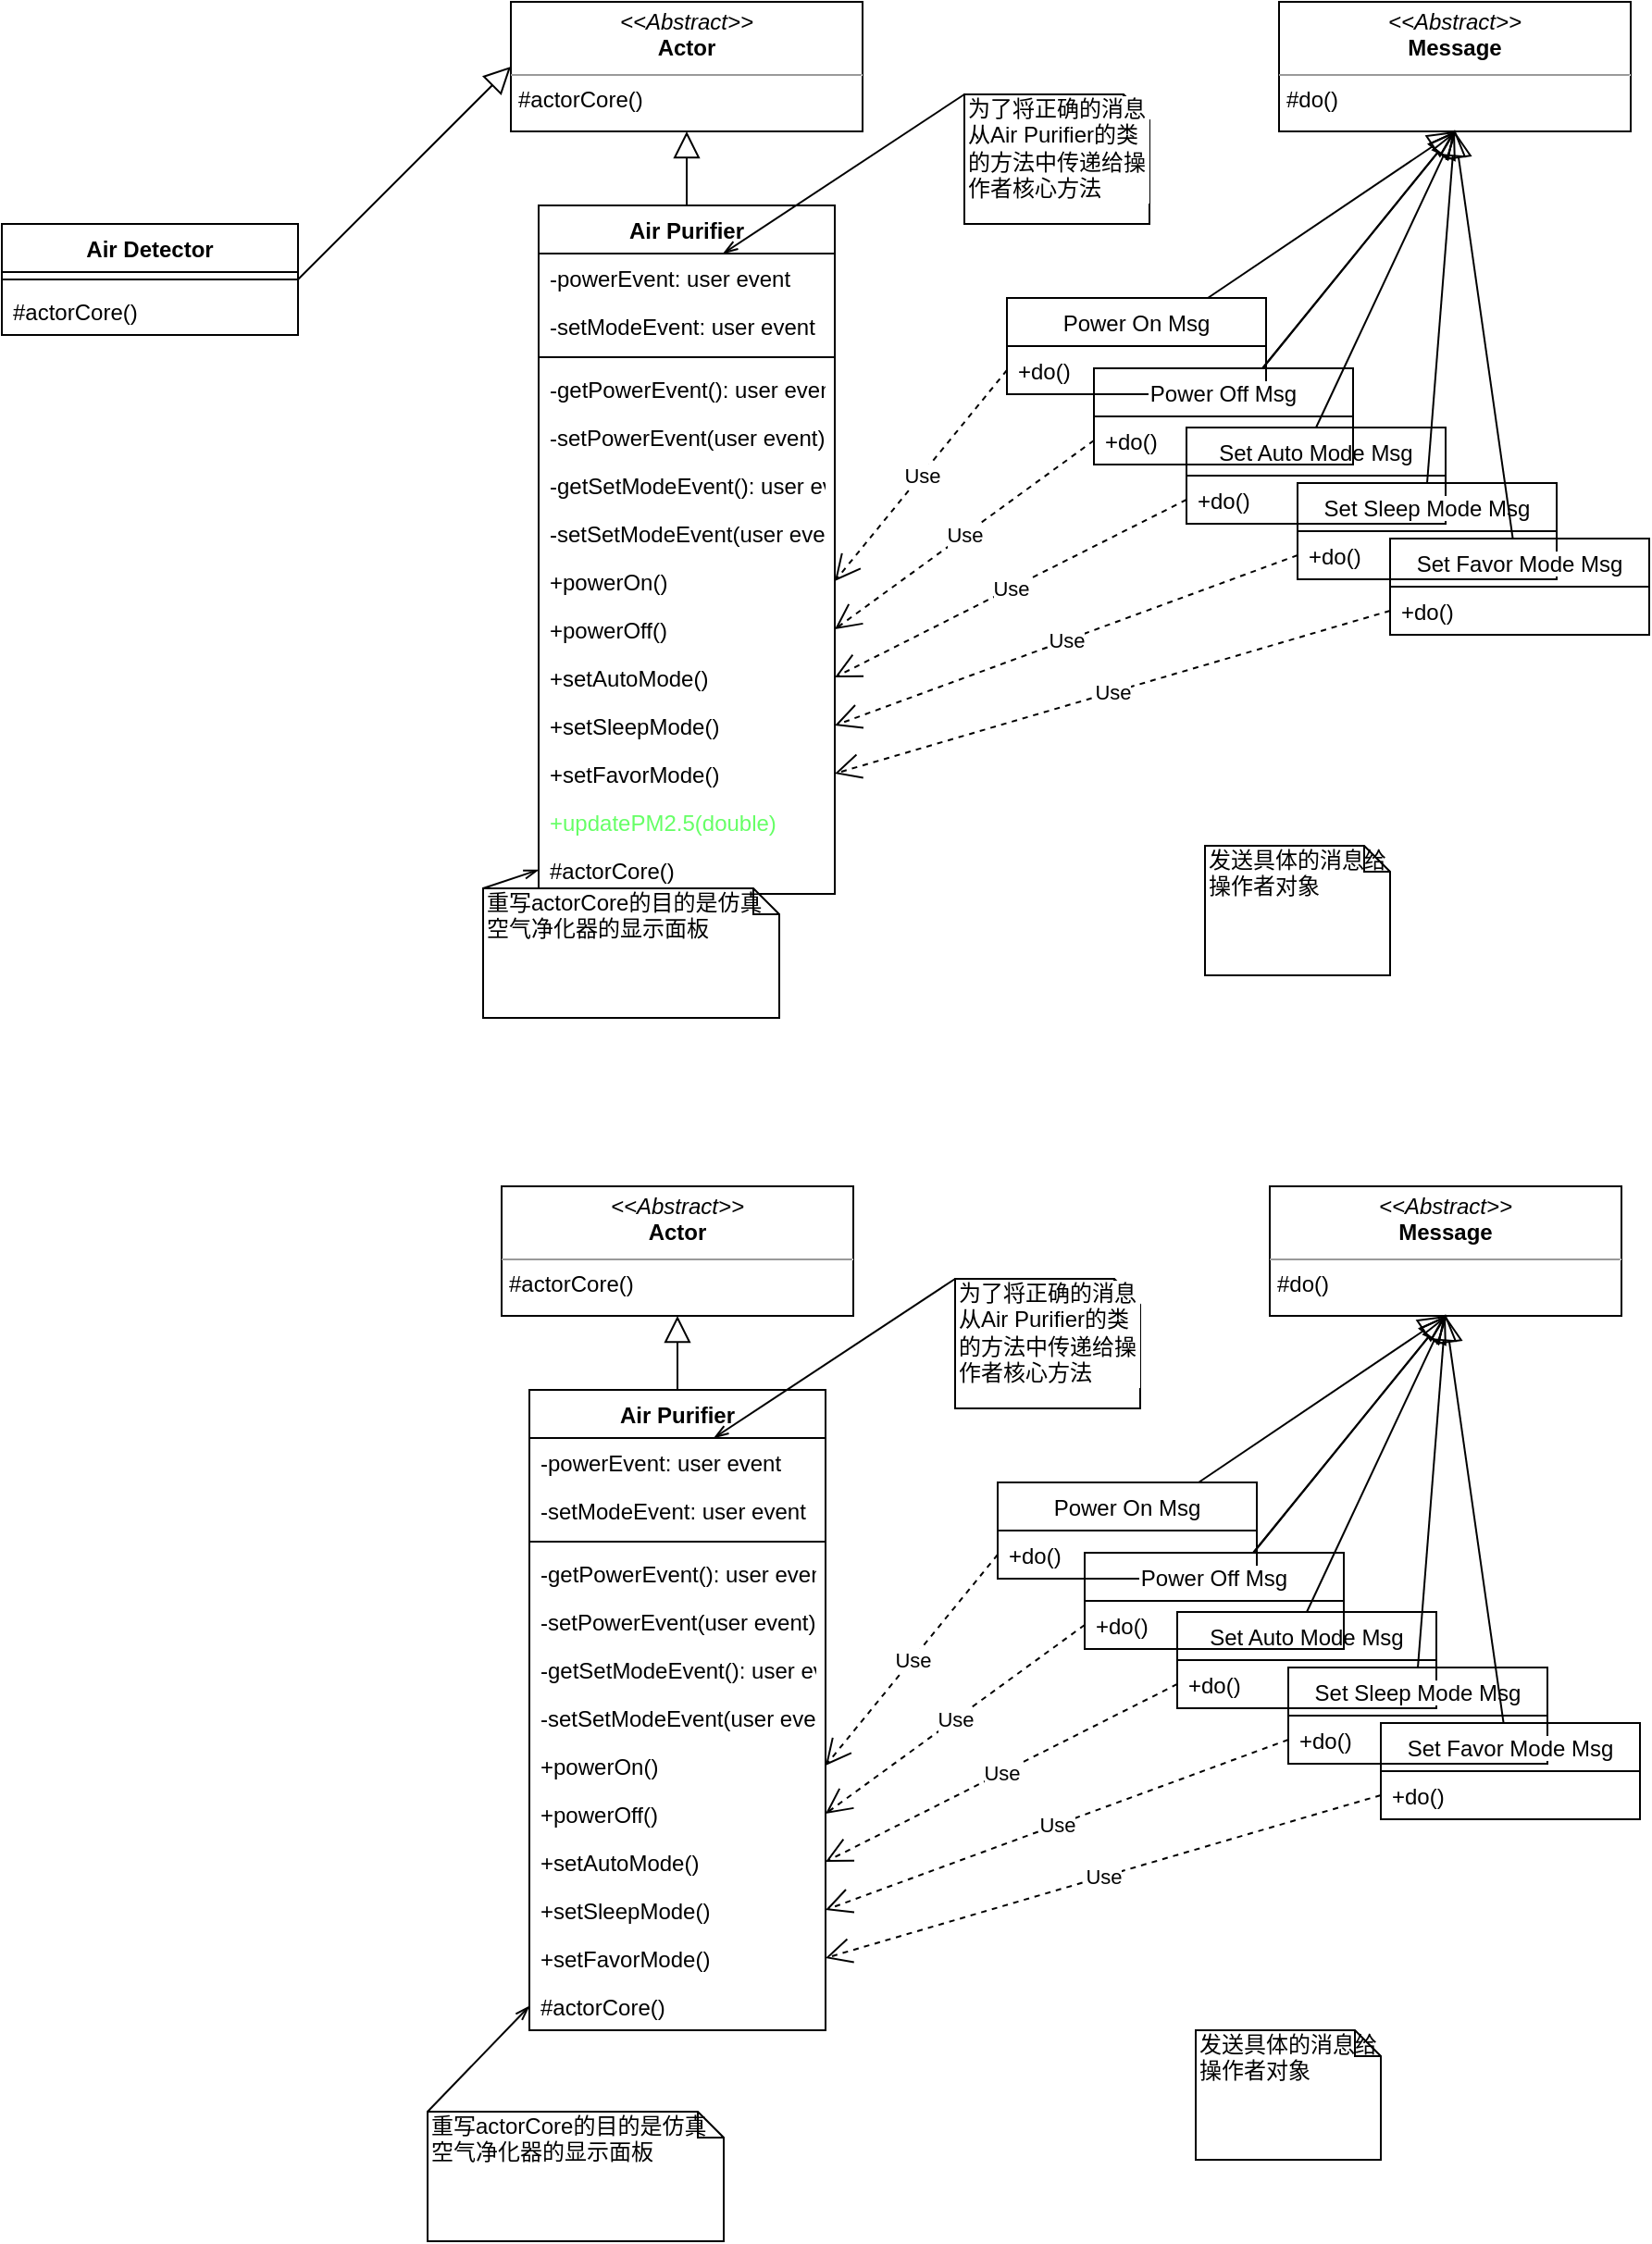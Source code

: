 <mxfile version="12.5.1" type="github">
  <diagram id="C5RBs43oDa-KdzZeNtuy" name="Page-1">
    <mxGraphModel dx="1745" dy="523" grid="1" gridSize="10" guides="1" tooltips="1" connect="1" arrows="1" fold="1" page="1" pageScale="1" pageWidth="827" pageHeight="1169" math="0" shadow="0">
      <root>
        <mxCell id="WIyWlLk6GJQsqaUBKTNV-0"/>
        <mxCell id="WIyWlLk6GJQsqaUBKTNV-1" parent="WIyWlLk6GJQsqaUBKTNV-0"/>
        <mxCell id="om_yYVR5NfVvwRHEm9NU-16" value="Air Purifier" style="swimlane;fontStyle=1;align=center;verticalAlign=top;childLayout=stackLayout;horizontal=1;startSize=26;horizontalStack=0;resizeParent=1;resizeParentMax=0;resizeLast=0;collapsible=1;marginBottom=0;" parent="WIyWlLk6GJQsqaUBKTNV-1" vertex="1">
          <mxGeometry x="90" y="180" width="160" height="372" as="geometry"/>
        </mxCell>
        <mxCell id="om_yYVR5NfVvwRHEm9NU-43" value="-powerEvent: user event" style="text;strokeColor=none;fillColor=none;align=left;verticalAlign=top;spacingLeft=4;spacingRight=4;overflow=hidden;rotatable=0;points=[[0,0.5],[1,0.5]];portConstraint=eastwest;" parent="om_yYVR5NfVvwRHEm9NU-16" vertex="1">
          <mxGeometry y="26" width="160" height="26" as="geometry"/>
        </mxCell>
        <mxCell id="om_yYVR5NfVvwRHEm9NU-44" value="-setModeEvent: user event" style="text;strokeColor=none;fillColor=none;align=left;verticalAlign=top;spacingLeft=4;spacingRight=4;overflow=hidden;rotatable=0;points=[[0,0.5],[1,0.5]];portConstraint=eastwest;" parent="om_yYVR5NfVvwRHEm9NU-16" vertex="1">
          <mxGeometry y="52" width="160" height="26" as="geometry"/>
        </mxCell>
        <mxCell id="om_yYVR5NfVvwRHEm9NU-53" value="" style="line;strokeWidth=1;fillColor=none;align=left;verticalAlign=middle;spacingTop=-1;spacingLeft=3;spacingRight=3;rotatable=0;labelPosition=right;points=[];portConstraint=eastwest;labelBackgroundColor=#ffffff;" parent="om_yYVR5NfVvwRHEm9NU-16" vertex="1">
          <mxGeometry y="78" width="160" height="8" as="geometry"/>
        </mxCell>
        <mxCell id="om_yYVR5NfVvwRHEm9NU-57" value="-getPowerEvent(): user event" style="text;strokeColor=none;fillColor=none;align=left;verticalAlign=top;spacingLeft=4;spacingRight=4;overflow=hidden;rotatable=0;points=[[0,0.5],[1,0.5]];portConstraint=eastwest;labelBackgroundColor=#ffffff;" parent="om_yYVR5NfVvwRHEm9NU-16" vertex="1">
          <mxGeometry y="86" width="160" height="26" as="geometry"/>
        </mxCell>
        <mxCell id="om_yYVR5NfVvwRHEm9NU-58" value="-setPowerEvent(user event)" style="text;strokeColor=none;fillColor=none;align=left;verticalAlign=top;spacingLeft=4;spacingRight=4;overflow=hidden;rotatable=0;points=[[0,0.5],[1,0.5]];portConstraint=eastwest;labelBackgroundColor=#ffffff;" parent="om_yYVR5NfVvwRHEm9NU-16" vertex="1">
          <mxGeometry y="112" width="160" height="26" as="geometry"/>
        </mxCell>
        <mxCell id="om_yYVR5NfVvwRHEm9NU-59" value="-getSetModeEvent(): user event" style="text;strokeColor=none;fillColor=none;align=left;verticalAlign=top;spacingLeft=4;spacingRight=4;overflow=hidden;rotatable=0;points=[[0,0.5],[1,0.5]];portConstraint=eastwest;labelBackgroundColor=#ffffff;" parent="om_yYVR5NfVvwRHEm9NU-16" vertex="1">
          <mxGeometry y="138" width="160" height="26" as="geometry"/>
        </mxCell>
        <mxCell id="om_yYVR5NfVvwRHEm9NU-60" value="-setSetModeEvent(user event)" style="text;strokeColor=none;fillColor=none;align=left;verticalAlign=top;spacingLeft=4;spacingRight=4;overflow=hidden;rotatable=0;points=[[0,0.5],[1,0.5]];portConstraint=eastwest;labelBackgroundColor=#ffffff;" parent="om_yYVR5NfVvwRHEm9NU-16" vertex="1">
          <mxGeometry y="164" width="160" height="26" as="geometry"/>
        </mxCell>
        <mxCell id="om_yYVR5NfVvwRHEm9NU-19" value="+powerOn()" style="text;strokeColor=none;fillColor=none;align=left;verticalAlign=top;spacingLeft=4;spacingRight=4;overflow=hidden;rotatable=0;points=[[0,0.5],[1,0.5]];portConstraint=eastwest;" parent="om_yYVR5NfVvwRHEm9NU-16" vertex="1">
          <mxGeometry y="190" width="160" height="26" as="geometry"/>
        </mxCell>
        <mxCell id="om_yYVR5NfVvwRHEm9NU-21" value="+powerOff()" style="text;strokeColor=none;fillColor=none;align=left;verticalAlign=top;spacingLeft=4;spacingRight=4;overflow=hidden;rotatable=0;points=[[0,0.5],[1,0.5]];portConstraint=eastwest;" parent="om_yYVR5NfVvwRHEm9NU-16" vertex="1">
          <mxGeometry y="216" width="160" height="26" as="geometry"/>
        </mxCell>
        <mxCell id="om_yYVR5NfVvwRHEm9NU-22" value="+setAutoMode()" style="text;strokeColor=none;fillColor=none;align=left;verticalAlign=top;spacingLeft=4;spacingRight=4;overflow=hidden;rotatable=0;points=[[0,0.5],[1,0.5]];portConstraint=eastwest;" parent="om_yYVR5NfVvwRHEm9NU-16" vertex="1">
          <mxGeometry y="242" width="160" height="26" as="geometry"/>
        </mxCell>
        <mxCell id="om_yYVR5NfVvwRHEm9NU-23" value="+setSleepMode()" style="text;strokeColor=none;fillColor=none;align=left;verticalAlign=top;spacingLeft=4;spacingRight=4;overflow=hidden;rotatable=0;points=[[0,0.5],[1,0.5]];portConstraint=eastwest;" parent="om_yYVR5NfVvwRHEm9NU-16" vertex="1">
          <mxGeometry y="268" width="160" height="26" as="geometry"/>
        </mxCell>
        <mxCell id="om_yYVR5NfVvwRHEm9NU-24" value="+setFavorMode()" style="text;strokeColor=none;fillColor=none;align=left;verticalAlign=top;spacingLeft=4;spacingRight=4;overflow=hidden;rotatable=0;points=[[0,0.5],[1,0.5]];portConstraint=eastwest;" parent="om_yYVR5NfVvwRHEm9NU-16" vertex="1">
          <mxGeometry y="294" width="160" height="26" as="geometry"/>
        </mxCell>
        <mxCell id="eE9t7E2cvp2Emfnvf7xz-49" value="+updatePM2.5(double)" style="text;strokeColor=none;fillColor=none;align=left;verticalAlign=top;spacingLeft=4;spacingRight=4;overflow=hidden;rotatable=0;points=[[0,0.5],[1,0.5]];portConstraint=eastwest;fontColor=#66FF66;" vertex="1" parent="om_yYVR5NfVvwRHEm9NU-16">
          <mxGeometry y="320" width="160" height="26" as="geometry"/>
        </mxCell>
        <mxCell id="om_yYVR5NfVvwRHEm9NU-32" value="#actorCore()" style="text;strokeColor=none;fillColor=none;align=left;verticalAlign=top;spacingLeft=4;spacingRight=4;overflow=hidden;rotatable=0;points=[[0,0.5],[1,0.5]];portConstraint=eastwest;" parent="om_yYVR5NfVvwRHEm9NU-16" vertex="1">
          <mxGeometry y="346" width="160" height="26" as="geometry"/>
        </mxCell>
        <mxCell id="om_yYVR5NfVvwRHEm9NU-25" value="&lt;p style=&quot;margin: 0px ; margin-top: 4px ; text-align: center&quot;&gt;&lt;i&gt;&amp;lt;&amp;lt;Abstract&amp;gt;&amp;gt;&lt;/i&gt;&lt;br&gt;&lt;b&gt;Actor&lt;/b&gt;&lt;/p&gt;&lt;hr size=&quot;1&quot;&gt;&lt;p style=&quot;margin: 0px ; margin-left: 4px&quot;&gt;#actorCore()&lt;/p&gt;" style="verticalAlign=top;align=left;overflow=fill;fontSize=12;fontFamily=Helvetica;html=1;" parent="WIyWlLk6GJQsqaUBKTNV-1" vertex="1">
          <mxGeometry x="75" y="70" width="190" height="70" as="geometry"/>
        </mxCell>
        <mxCell id="om_yYVR5NfVvwRHEm9NU-35" value="" style="endArrow=block;endFill=0;endSize=12;html=1;entryX=0.5;entryY=1;entryDx=0;entryDy=0;exitX=0.5;exitY=0;exitDx=0;exitDy=0;" parent="WIyWlLk6GJQsqaUBKTNV-1" source="om_yYVR5NfVvwRHEm9NU-16" target="om_yYVR5NfVvwRHEm9NU-25" edge="1">
          <mxGeometry width="160" relative="1" as="geometry">
            <mxPoint x="80" y="460" as="sourcePoint"/>
            <mxPoint x="240" y="460" as="targetPoint"/>
          </mxGeometry>
        </mxCell>
        <mxCell id="om_yYVR5NfVvwRHEm9NU-42" style="rounded=0;orthogonalLoop=1;jettySize=auto;html=1;exitX=0;exitY=0;exitDx=0;exitDy=0;exitPerimeter=0;endArrow=openThin;endFill=0;entryX=0;entryY=0.5;entryDx=0;entryDy=0;" parent="WIyWlLk6GJQsqaUBKTNV-1" source="om_yYVR5NfVvwRHEm9NU-39" target="om_yYVR5NfVvwRHEm9NU-32" edge="1">
          <mxGeometry relative="1" as="geometry"/>
        </mxCell>
        <mxCell id="om_yYVR5NfVvwRHEm9NU-39" value="重写actorCore的目的是仿真空气净化器的显示面板" style="shape=note;whiteSpace=wrap;html=1;size=14;verticalAlign=top;align=left;spacingTop=-6;" parent="WIyWlLk6GJQsqaUBKTNV-1" vertex="1">
          <mxGeometry x="60" y="549" width="160" height="70" as="geometry"/>
        </mxCell>
        <mxCell id="om_yYVR5NfVvwRHEm9NU-55" style="edgeStyle=none;rounded=0;orthogonalLoop=1;jettySize=auto;html=1;exitX=0;exitY=0;exitDx=0;exitDy=0;exitPerimeter=0;endArrow=openThin;endFill=0;" parent="WIyWlLk6GJQsqaUBKTNV-1" source="om_yYVR5NfVvwRHEm9NU-54" target="om_yYVR5NfVvwRHEm9NU-43" edge="1">
          <mxGeometry relative="1" as="geometry"/>
        </mxCell>
        <mxCell id="om_yYVR5NfVvwRHEm9NU-54" value="为了将正确的消息从Air Purifier的类的方法中传递给操作者核心方法" style="shape=note;whiteSpace=wrap;html=1;size=14;verticalAlign=top;align=left;spacingTop=-6;labelBackgroundColor=#ffffff;strokeWidth=1;fillColor=none;" parent="WIyWlLk6GJQsqaUBKTNV-1" vertex="1">
          <mxGeometry x="320" y="120" width="100" height="70" as="geometry"/>
        </mxCell>
        <mxCell id="om_yYVR5NfVvwRHEm9NU-56" value="&lt;p style=&quot;margin: 0px ; margin-top: 4px ; text-align: center&quot;&gt;&lt;i&gt;&amp;lt;&amp;lt;Abstract&amp;gt;&amp;gt;&lt;/i&gt;&lt;br&gt;&lt;b&gt;Message&lt;/b&gt;&lt;/p&gt;&lt;hr size=&quot;1&quot;&gt;&lt;p style=&quot;margin: 0px ; margin-left: 4px&quot;&gt;#do()&lt;/p&gt;" style="verticalAlign=top;align=left;overflow=fill;fontSize=12;fontFamily=Helvetica;html=1;" parent="WIyWlLk6GJQsqaUBKTNV-1" vertex="1">
          <mxGeometry x="490" y="70" width="190" height="70" as="geometry"/>
        </mxCell>
        <mxCell id="om_yYVR5NfVvwRHEm9NU-61" value="Power On Msg" style="swimlane;fontStyle=0;childLayout=stackLayout;horizontal=1;startSize=26;fillColor=none;horizontalStack=0;resizeParent=1;resizeParentMax=0;resizeLast=0;collapsible=1;marginBottom=0;labelBackgroundColor=#ffffff;strokeWidth=1;align=center;" parent="WIyWlLk6GJQsqaUBKTNV-1" vertex="1">
          <mxGeometry x="343" y="230" width="140" height="52" as="geometry"/>
        </mxCell>
        <mxCell id="om_yYVR5NfVvwRHEm9NU-63" value="+do()" style="text;strokeColor=none;fillColor=none;align=left;verticalAlign=top;spacingLeft=4;spacingRight=4;overflow=hidden;rotatable=0;points=[[0,0.5],[1,0.5]];portConstraint=eastwest;" parent="om_yYVR5NfVvwRHEm9NU-61" vertex="1">
          <mxGeometry y="26" width="140" height="26" as="geometry"/>
        </mxCell>
        <mxCell id="om_yYVR5NfVvwRHEm9NU-67" value="Set Auto Mode Msg" style="swimlane;fontStyle=0;childLayout=stackLayout;horizontal=1;startSize=26;fillColor=none;horizontalStack=0;resizeParent=1;resizeParentMax=0;resizeLast=0;collapsible=1;marginBottom=0;labelBackgroundColor=#ffffff;strokeWidth=1;align=center;" parent="WIyWlLk6GJQsqaUBKTNV-1" vertex="1">
          <mxGeometry x="440" y="300" width="140" height="52" as="geometry"/>
        </mxCell>
        <mxCell id="om_yYVR5NfVvwRHEm9NU-68" value="+do()" style="text;strokeColor=none;fillColor=none;align=left;verticalAlign=top;spacingLeft=4;spacingRight=4;overflow=hidden;rotatable=0;points=[[0,0.5],[1,0.5]];portConstraint=eastwest;" parent="om_yYVR5NfVvwRHEm9NU-67" vertex="1">
          <mxGeometry y="26" width="140" height="26" as="geometry"/>
        </mxCell>
        <mxCell id="om_yYVR5NfVvwRHEm9NU-69" value="Set Sleep Mode Msg" style="swimlane;fontStyle=0;childLayout=stackLayout;horizontal=1;startSize=26;fillColor=none;horizontalStack=0;resizeParent=1;resizeParentMax=0;resizeLast=0;collapsible=1;marginBottom=0;labelBackgroundColor=#ffffff;strokeWidth=1;align=center;" parent="WIyWlLk6GJQsqaUBKTNV-1" vertex="1">
          <mxGeometry x="500" y="330" width="140" height="52" as="geometry"/>
        </mxCell>
        <mxCell id="om_yYVR5NfVvwRHEm9NU-70" value="+do()" style="text;strokeColor=none;fillColor=none;align=left;verticalAlign=top;spacingLeft=4;spacingRight=4;overflow=hidden;rotatable=0;points=[[0,0.5],[1,0.5]];portConstraint=eastwest;" parent="om_yYVR5NfVvwRHEm9NU-69" vertex="1">
          <mxGeometry y="26" width="140" height="26" as="geometry"/>
        </mxCell>
        <mxCell id="om_yYVR5NfVvwRHEm9NU-71" value="Set Favor Mode Msg" style="swimlane;fontStyle=0;childLayout=stackLayout;horizontal=1;startSize=26;fillColor=none;horizontalStack=0;resizeParent=1;resizeParentMax=0;resizeLast=0;collapsible=1;marginBottom=0;labelBackgroundColor=#ffffff;strokeWidth=1;align=center;" parent="WIyWlLk6GJQsqaUBKTNV-1" vertex="1">
          <mxGeometry x="550" y="360" width="140" height="52" as="geometry"/>
        </mxCell>
        <mxCell id="om_yYVR5NfVvwRHEm9NU-72" value="+do()" style="text;strokeColor=none;fillColor=none;align=left;verticalAlign=top;spacingLeft=4;spacingRight=4;overflow=hidden;rotatable=0;points=[[0,0.5],[1,0.5]];portConstraint=eastwest;" parent="om_yYVR5NfVvwRHEm9NU-71" vertex="1">
          <mxGeometry y="26" width="140" height="26" as="geometry"/>
        </mxCell>
        <mxCell id="om_yYVR5NfVvwRHEm9NU-74" value="" style="endArrow=block;endFill=0;endSize=12;html=1;entryX=0.5;entryY=1;entryDx=0;entryDy=0;" parent="WIyWlLk6GJQsqaUBKTNV-1" source="om_yYVR5NfVvwRHEm9NU-61" target="om_yYVR5NfVvwRHEm9NU-56" edge="1">
          <mxGeometry width="160" relative="1" as="geometry">
            <mxPoint x="330" y="460" as="sourcePoint"/>
            <mxPoint x="490" y="460" as="targetPoint"/>
          </mxGeometry>
        </mxCell>
        <mxCell id="om_yYVR5NfVvwRHEm9NU-76" value="" style="endArrow=block;endFill=0;endSize=12;html=1;entryX=0.5;entryY=1;entryDx=0;entryDy=0;" parent="WIyWlLk6GJQsqaUBKTNV-1" source="om_yYVR5NfVvwRHEm9NU-65" target="om_yYVR5NfVvwRHEm9NU-56" edge="1">
          <mxGeometry width="160" relative="1" as="geometry">
            <mxPoint x="630.002" y="230" as="sourcePoint"/>
            <mxPoint x="648.87" y="150" as="targetPoint"/>
          </mxGeometry>
        </mxCell>
        <mxCell id="om_yYVR5NfVvwRHEm9NU-77" value="" style="endArrow=block;endFill=0;endSize=12;html=1;entryX=0.5;entryY=1;entryDx=0;entryDy=0;exitX=0.5;exitY=0;exitDx=0;exitDy=0;" parent="WIyWlLk6GJQsqaUBKTNV-1" source="om_yYVR5NfVvwRHEm9NU-67" target="om_yYVR5NfVvwRHEm9NU-56" edge="1">
          <mxGeometry width="160" relative="1" as="geometry">
            <mxPoint x="680.002" y="260" as="sourcePoint"/>
            <mxPoint x="698.87" y="180" as="targetPoint"/>
          </mxGeometry>
        </mxCell>
        <mxCell id="om_yYVR5NfVvwRHEm9NU-78" value="" style="endArrow=block;endFill=0;endSize=12;html=1;exitX=0.5;exitY=0;exitDx=0;exitDy=0;" parent="WIyWlLk6GJQsqaUBKTNV-1" source="om_yYVR5NfVvwRHEm9NU-69" edge="1">
          <mxGeometry width="160" relative="1" as="geometry">
            <mxPoint x="710.002" y="286" as="sourcePoint"/>
            <mxPoint x="585" y="139" as="targetPoint"/>
          </mxGeometry>
        </mxCell>
        <mxCell id="om_yYVR5NfVvwRHEm9NU-79" value="" style="endArrow=block;endFill=0;endSize=12;html=1;entryX=0.5;entryY=1;entryDx=0;entryDy=0;" parent="WIyWlLk6GJQsqaUBKTNV-1" source="om_yYVR5NfVvwRHEm9NU-65" target="om_yYVR5NfVvwRHEm9NU-56" edge="1">
          <mxGeometry width="160" relative="1" as="geometry">
            <mxPoint x="730.002" y="320" as="sourcePoint"/>
            <mxPoint x="748.87" y="240" as="targetPoint"/>
          </mxGeometry>
        </mxCell>
        <mxCell id="om_yYVR5NfVvwRHEm9NU-80" value="Use" style="endArrow=open;endSize=12;dashed=1;html=1;exitX=0;exitY=0.5;exitDx=0;exitDy=0;entryX=1;entryY=0.5;entryDx=0;entryDy=0;" parent="WIyWlLk6GJQsqaUBKTNV-1" source="om_yYVR5NfVvwRHEm9NU-63" target="om_yYVR5NfVvwRHEm9NU-19" edge="1">
          <mxGeometry width="160" relative="1" as="geometry">
            <mxPoint x="265" y="640" as="sourcePoint"/>
            <mxPoint x="425" y="640" as="targetPoint"/>
          </mxGeometry>
        </mxCell>
        <mxCell id="om_yYVR5NfVvwRHEm9NU-81" value="Use" style="endArrow=open;endSize=12;dashed=1;html=1;exitX=0;exitY=0.5;exitDx=0;exitDy=0;entryX=1;entryY=0.5;entryDx=0;entryDy=0;" parent="WIyWlLk6GJQsqaUBKTNV-1" source="om_yYVR5NfVvwRHEm9NU-70" target="om_yYVR5NfVvwRHEm9NU-23" edge="1">
          <mxGeometry width="160" relative="1" as="geometry">
            <mxPoint x="20" y="660" as="sourcePoint"/>
            <mxPoint x="180" y="660" as="targetPoint"/>
          </mxGeometry>
        </mxCell>
        <mxCell id="om_yYVR5NfVvwRHEm9NU-82" value="Use" style="endArrow=open;endSize=12;dashed=1;html=1;entryX=1;entryY=0.5;entryDx=0;entryDy=0;exitX=0;exitY=0.5;exitDx=0;exitDy=0;" parent="WIyWlLk6GJQsqaUBKTNV-1" source="om_yYVR5NfVvwRHEm9NU-68" target="om_yYVR5NfVvwRHEm9NU-22" edge="1">
          <mxGeometry width="160" relative="1" as="geometry">
            <mxPoint x="265" y="470" as="sourcePoint"/>
            <mxPoint x="425" y="470" as="targetPoint"/>
          </mxGeometry>
        </mxCell>
        <mxCell id="om_yYVR5NfVvwRHEm9NU-83" value="Use" style="endArrow=open;endSize=12;dashed=1;html=1;entryX=1;entryY=0.5;entryDx=0;entryDy=0;exitX=0;exitY=0.5;exitDx=0;exitDy=0;" parent="WIyWlLk6GJQsqaUBKTNV-1" source="om_yYVR5NfVvwRHEm9NU-66" target="om_yYVR5NfVvwRHEm9NU-21" edge="1">
          <mxGeometry width="160" relative="1" as="geometry">
            <mxPoint y="740" as="sourcePoint"/>
            <mxPoint x="160" y="740" as="targetPoint"/>
          </mxGeometry>
        </mxCell>
        <mxCell id="om_yYVR5NfVvwRHEm9NU-84" value="Use" style="endArrow=open;endSize=12;dashed=1;html=1;entryX=1;entryY=0.5;entryDx=0;entryDy=0;exitX=0;exitY=0.5;exitDx=0;exitDy=0;" parent="WIyWlLk6GJQsqaUBKTNV-1" source="om_yYVR5NfVvwRHEm9NU-72" target="om_yYVR5NfVvwRHEm9NU-24" edge="1">
          <mxGeometry width="160" relative="1" as="geometry">
            <mxPoint x="20" y="660" as="sourcePoint"/>
            <mxPoint x="180" y="660" as="targetPoint"/>
          </mxGeometry>
        </mxCell>
        <mxCell id="om_yYVR5NfVvwRHEm9NU-65" value="Power Off Msg" style="swimlane;fontStyle=0;childLayout=stackLayout;horizontal=1;startSize=26;fillColor=none;horizontalStack=0;resizeParent=1;resizeParentMax=0;resizeLast=0;collapsible=1;marginBottom=0;labelBackgroundColor=#ffffff;strokeWidth=1;align=center;" parent="WIyWlLk6GJQsqaUBKTNV-1" vertex="1">
          <mxGeometry x="390" y="268" width="140" height="52" as="geometry"/>
        </mxCell>
        <mxCell id="om_yYVR5NfVvwRHEm9NU-66" value="+do()" style="text;strokeColor=none;fillColor=none;align=left;verticalAlign=top;spacingLeft=4;spacingRight=4;overflow=hidden;rotatable=0;points=[[0,0.5],[1,0.5]];portConstraint=eastwest;" parent="om_yYVR5NfVvwRHEm9NU-65" vertex="1">
          <mxGeometry y="26" width="140" height="26" as="geometry"/>
        </mxCell>
        <mxCell id="om_yYVR5NfVvwRHEm9NU-85" value="" style="endArrow=block;endFill=0;endSize=12;html=1;entryX=0.5;entryY=1;entryDx=0;entryDy=0;" parent="WIyWlLk6GJQsqaUBKTNV-1" source="om_yYVR5NfVvwRHEm9NU-71" target="om_yYVR5NfVvwRHEm9NU-56" edge="1">
          <mxGeometry width="160" relative="1" as="geometry">
            <mxPoint x="664.275" y="500" as="sourcePoint"/>
            <mxPoint x="585" y="140" as="targetPoint"/>
          </mxGeometry>
        </mxCell>
        <mxCell id="eE9t7E2cvp2Emfnvf7xz-0" value="发送具体的消息给操作者对象" style="shape=note;whiteSpace=wrap;html=1;size=14;verticalAlign=top;align=left;spacingTop=-6;" vertex="1" parent="WIyWlLk6GJQsqaUBKTNV-1">
          <mxGeometry x="450" y="526" width="100" height="70" as="geometry"/>
        </mxCell>
        <mxCell id="eE9t7E2cvp2Emfnvf7xz-1" value="Air Detector" style="swimlane;fontStyle=1;align=center;verticalAlign=top;childLayout=stackLayout;horizontal=1;startSize=26;horizontalStack=0;resizeParent=1;resizeParentMax=0;resizeLast=0;collapsible=1;marginBottom=0;" vertex="1" parent="WIyWlLk6GJQsqaUBKTNV-1">
          <mxGeometry x="-200" y="190" width="160" height="60" as="geometry"/>
        </mxCell>
        <mxCell id="eE9t7E2cvp2Emfnvf7xz-3" value="" style="line;strokeWidth=1;fillColor=none;align=left;verticalAlign=middle;spacingTop=-1;spacingLeft=3;spacingRight=3;rotatable=0;labelPosition=right;points=[];portConstraint=eastwest;" vertex="1" parent="eE9t7E2cvp2Emfnvf7xz-1">
          <mxGeometry y="26" width="160" height="8" as="geometry"/>
        </mxCell>
        <mxCell id="eE9t7E2cvp2Emfnvf7xz-4" value="#actorCore()" style="text;strokeColor=none;fillColor=none;align=left;verticalAlign=top;spacingLeft=4;spacingRight=4;overflow=hidden;rotatable=0;points=[[0,0.5],[1,0.5]];portConstraint=eastwest;" vertex="1" parent="eE9t7E2cvp2Emfnvf7xz-1">
          <mxGeometry y="34" width="160" height="26" as="geometry"/>
        </mxCell>
        <mxCell id="eE9t7E2cvp2Emfnvf7xz-5" value="" style="endArrow=block;endFill=0;endSize=12;html=1;entryX=0;entryY=0.5;entryDx=0;entryDy=0;exitX=1;exitY=0.5;exitDx=0;exitDy=0;" edge="1" parent="WIyWlLk6GJQsqaUBKTNV-1" source="eE9t7E2cvp2Emfnvf7xz-1" target="om_yYVR5NfVvwRHEm9NU-25">
          <mxGeometry width="160" relative="1" as="geometry">
            <mxPoint x="-140" y="640" as="sourcePoint"/>
            <mxPoint x="20" y="640" as="targetPoint"/>
          </mxGeometry>
        </mxCell>
        <mxCell id="eE9t7E2cvp2Emfnvf7xz-6" value="Air Purifier" style="swimlane;fontStyle=1;align=center;verticalAlign=top;childLayout=stackLayout;horizontal=1;startSize=26;horizontalStack=0;resizeParent=1;resizeParentMax=0;resizeLast=0;collapsible=1;marginBottom=0;" vertex="1" parent="WIyWlLk6GJQsqaUBKTNV-1">
          <mxGeometry x="85" y="820" width="160" height="346" as="geometry"/>
        </mxCell>
        <mxCell id="eE9t7E2cvp2Emfnvf7xz-7" value="-powerEvent: user event" style="text;strokeColor=none;fillColor=none;align=left;verticalAlign=top;spacingLeft=4;spacingRight=4;overflow=hidden;rotatable=0;points=[[0,0.5],[1,0.5]];portConstraint=eastwest;" vertex="1" parent="eE9t7E2cvp2Emfnvf7xz-6">
          <mxGeometry y="26" width="160" height="26" as="geometry"/>
        </mxCell>
        <mxCell id="eE9t7E2cvp2Emfnvf7xz-8" value="-setModeEvent: user event" style="text;strokeColor=none;fillColor=none;align=left;verticalAlign=top;spacingLeft=4;spacingRight=4;overflow=hidden;rotatable=0;points=[[0,0.5],[1,0.5]];portConstraint=eastwest;" vertex="1" parent="eE9t7E2cvp2Emfnvf7xz-6">
          <mxGeometry y="52" width="160" height="26" as="geometry"/>
        </mxCell>
        <mxCell id="eE9t7E2cvp2Emfnvf7xz-9" value="" style="line;strokeWidth=1;fillColor=none;align=left;verticalAlign=middle;spacingTop=-1;spacingLeft=3;spacingRight=3;rotatable=0;labelPosition=right;points=[];portConstraint=eastwest;labelBackgroundColor=#ffffff;" vertex="1" parent="eE9t7E2cvp2Emfnvf7xz-6">
          <mxGeometry y="78" width="160" height="8" as="geometry"/>
        </mxCell>
        <mxCell id="eE9t7E2cvp2Emfnvf7xz-10" value="-getPowerEvent(): user event" style="text;strokeColor=none;fillColor=none;align=left;verticalAlign=top;spacingLeft=4;spacingRight=4;overflow=hidden;rotatable=0;points=[[0,0.5],[1,0.5]];portConstraint=eastwest;labelBackgroundColor=#ffffff;" vertex="1" parent="eE9t7E2cvp2Emfnvf7xz-6">
          <mxGeometry y="86" width="160" height="26" as="geometry"/>
        </mxCell>
        <mxCell id="eE9t7E2cvp2Emfnvf7xz-11" value="-setPowerEvent(user event)" style="text;strokeColor=none;fillColor=none;align=left;verticalAlign=top;spacingLeft=4;spacingRight=4;overflow=hidden;rotatable=0;points=[[0,0.5],[1,0.5]];portConstraint=eastwest;labelBackgroundColor=#ffffff;" vertex="1" parent="eE9t7E2cvp2Emfnvf7xz-6">
          <mxGeometry y="112" width="160" height="26" as="geometry"/>
        </mxCell>
        <mxCell id="eE9t7E2cvp2Emfnvf7xz-12" value="-getSetModeEvent(): user event" style="text;strokeColor=none;fillColor=none;align=left;verticalAlign=top;spacingLeft=4;spacingRight=4;overflow=hidden;rotatable=0;points=[[0,0.5],[1,0.5]];portConstraint=eastwest;labelBackgroundColor=#ffffff;" vertex="1" parent="eE9t7E2cvp2Emfnvf7xz-6">
          <mxGeometry y="138" width="160" height="26" as="geometry"/>
        </mxCell>
        <mxCell id="eE9t7E2cvp2Emfnvf7xz-13" value="-setSetModeEvent(user event)" style="text;strokeColor=none;fillColor=none;align=left;verticalAlign=top;spacingLeft=4;spacingRight=4;overflow=hidden;rotatable=0;points=[[0,0.5],[1,0.5]];portConstraint=eastwest;labelBackgroundColor=#ffffff;" vertex="1" parent="eE9t7E2cvp2Emfnvf7xz-6">
          <mxGeometry y="164" width="160" height="26" as="geometry"/>
        </mxCell>
        <mxCell id="eE9t7E2cvp2Emfnvf7xz-14" value="+powerOn()" style="text;strokeColor=none;fillColor=none;align=left;verticalAlign=top;spacingLeft=4;spacingRight=4;overflow=hidden;rotatable=0;points=[[0,0.5],[1,0.5]];portConstraint=eastwest;" vertex="1" parent="eE9t7E2cvp2Emfnvf7xz-6">
          <mxGeometry y="190" width="160" height="26" as="geometry"/>
        </mxCell>
        <mxCell id="eE9t7E2cvp2Emfnvf7xz-15" value="+powerOff()" style="text;strokeColor=none;fillColor=none;align=left;verticalAlign=top;spacingLeft=4;spacingRight=4;overflow=hidden;rotatable=0;points=[[0,0.5],[1,0.5]];portConstraint=eastwest;" vertex="1" parent="eE9t7E2cvp2Emfnvf7xz-6">
          <mxGeometry y="216" width="160" height="26" as="geometry"/>
        </mxCell>
        <mxCell id="eE9t7E2cvp2Emfnvf7xz-16" value="+setAutoMode()" style="text;strokeColor=none;fillColor=none;align=left;verticalAlign=top;spacingLeft=4;spacingRight=4;overflow=hidden;rotatable=0;points=[[0,0.5],[1,0.5]];portConstraint=eastwest;" vertex="1" parent="eE9t7E2cvp2Emfnvf7xz-6">
          <mxGeometry y="242" width="160" height="26" as="geometry"/>
        </mxCell>
        <mxCell id="eE9t7E2cvp2Emfnvf7xz-17" value="+setSleepMode()" style="text;strokeColor=none;fillColor=none;align=left;verticalAlign=top;spacingLeft=4;spacingRight=4;overflow=hidden;rotatable=0;points=[[0,0.5],[1,0.5]];portConstraint=eastwest;" vertex="1" parent="eE9t7E2cvp2Emfnvf7xz-6">
          <mxGeometry y="268" width="160" height="26" as="geometry"/>
        </mxCell>
        <mxCell id="eE9t7E2cvp2Emfnvf7xz-18" value="+setFavorMode()" style="text;strokeColor=none;fillColor=none;align=left;verticalAlign=top;spacingLeft=4;spacingRight=4;overflow=hidden;rotatable=0;points=[[0,0.5],[1,0.5]];portConstraint=eastwest;" vertex="1" parent="eE9t7E2cvp2Emfnvf7xz-6">
          <mxGeometry y="294" width="160" height="26" as="geometry"/>
        </mxCell>
        <mxCell id="eE9t7E2cvp2Emfnvf7xz-19" value="#actorCore()" style="text;strokeColor=none;fillColor=none;align=left;verticalAlign=top;spacingLeft=4;spacingRight=4;overflow=hidden;rotatable=0;points=[[0,0.5],[1,0.5]];portConstraint=eastwest;" vertex="1" parent="eE9t7E2cvp2Emfnvf7xz-6">
          <mxGeometry y="320" width="160" height="26" as="geometry"/>
        </mxCell>
        <mxCell id="eE9t7E2cvp2Emfnvf7xz-20" value="&lt;p style=&quot;margin: 0px ; margin-top: 4px ; text-align: center&quot;&gt;&lt;i&gt;&amp;lt;&amp;lt;Abstract&amp;gt;&amp;gt;&lt;/i&gt;&lt;br&gt;&lt;b&gt;Actor&lt;/b&gt;&lt;/p&gt;&lt;hr size=&quot;1&quot;&gt;&lt;p style=&quot;margin: 0px ; margin-left: 4px&quot;&gt;#actorCore()&lt;/p&gt;" style="verticalAlign=top;align=left;overflow=fill;fontSize=12;fontFamily=Helvetica;html=1;" vertex="1" parent="WIyWlLk6GJQsqaUBKTNV-1">
          <mxGeometry x="70" y="710" width="190" height="70" as="geometry"/>
        </mxCell>
        <mxCell id="eE9t7E2cvp2Emfnvf7xz-21" value="" style="endArrow=block;endFill=0;endSize=12;html=1;entryX=0.5;entryY=1;entryDx=0;entryDy=0;exitX=0.5;exitY=0;exitDx=0;exitDy=0;" edge="1" source="eE9t7E2cvp2Emfnvf7xz-6" target="eE9t7E2cvp2Emfnvf7xz-20" parent="WIyWlLk6GJQsqaUBKTNV-1">
          <mxGeometry width="160" relative="1" as="geometry">
            <mxPoint x="75" y="1100" as="sourcePoint"/>
            <mxPoint x="235" y="1100" as="targetPoint"/>
          </mxGeometry>
        </mxCell>
        <mxCell id="eE9t7E2cvp2Emfnvf7xz-22" style="rounded=0;orthogonalLoop=1;jettySize=auto;html=1;exitX=0;exitY=0;exitDx=0;exitDy=0;exitPerimeter=0;endArrow=openThin;endFill=0;entryX=0;entryY=0.5;entryDx=0;entryDy=0;" edge="1" source="eE9t7E2cvp2Emfnvf7xz-23" target="eE9t7E2cvp2Emfnvf7xz-19" parent="WIyWlLk6GJQsqaUBKTNV-1">
          <mxGeometry relative="1" as="geometry"/>
        </mxCell>
        <mxCell id="eE9t7E2cvp2Emfnvf7xz-23" value="重写actorCore的目的是仿真空气净化器的显示面板" style="shape=note;whiteSpace=wrap;html=1;size=14;verticalAlign=top;align=left;spacingTop=-6;" vertex="1" parent="WIyWlLk6GJQsqaUBKTNV-1">
          <mxGeometry x="30" y="1210" width="160" height="70" as="geometry"/>
        </mxCell>
        <mxCell id="eE9t7E2cvp2Emfnvf7xz-24" style="edgeStyle=none;rounded=0;orthogonalLoop=1;jettySize=auto;html=1;exitX=0;exitY=0;exitDx=0;exitDy=0;exitPerimeter=0;endArrow=openThin;endFill=0;" edge="1" source="eE9t7E2cvp2Emfnvf7xz-25" target="eE9t7E2cvp2Emfnvf7xz-7" parent="WIyWlLk6GJQsqaUBKTNV-1">
          <mxGeometry relative="1" as="geometry"/>
        </mxCell>
        <mxCell id="eE9t7E2cvp2Emfnvf7xz-25" value="为了将正确的消息从Air Purifier的类的方法中传递给操作者核心方法" style="shape=note;whiteSpace=wrap;html=1;size=14;verticalAlign=top;align=left;spacingTop=-6;labelBackgroundColor=#ffffff;strokeWidth=1;fillColor=none;" vertex="1" parent="WIyWlLk6GJQsqaUBKTNV-1">
          <mxGeometry x="315" y="760" width="100" height="70" as="geometry"/>
        </mxCell>
        <mxCell id="eE9t7E2cvp2Emfnvf7xz-26" value="&lt;p style=&quot;margin: 0px ; margin-top: 4px ; text-align: center&quot;&gt;&lt;i&gt;&amp;lt;&amp;lt;Abstract&amp;gt;&amp;gt;&lt;/i&gt;&lt;br&gt;&lt;b&gt;Message&lt;/b&gt;&lt;/p&gt;&lt;hr size=&quot;1&quot;&gt;&lt;p style=&quot;margin: 0px ; margin-left: 4px&quot;&gt;#do()&lt;/p&gt;" style="verticalAlign=top;align=left;overflow=fill;fontSize=12;fontFamily=Helvetica;html=1;" vertex="1" parent="WIyWlLk6GJQsqaUBKTNV-1">
          <mxGeometry x="485" y="710" width="190" height="70" as="geometry"/>
        </mxCell>
        <mxCell id="eE9t7E2cvp2Emfnvf7xz-27" value="Power On Msg" style="swimlane;fontStyle=0;childLayout=stackLayout;horizontal=1;startSize=26;fillColor=none;horizontalStack=0;resizeParent=1;resizeParentMax=0;resizeLast=0;collapsible=1;marginBottom=0;labelBackgroundColor=#ffffff;strokeWidth=1;align=center;" vertex="1" parent="WIyWlLk6GJQsqaUBKTNV-1">
          <mxGeometry x="338" y="870" width="140" height="52" as="geometry"/>
        </mxCell>
        <mxCell id="eE9t7E2cvp2Emfnvf7xz-28" value="+do()" style="text;strokeColor=none;fillColor=none;align=left;verticalAlign=top;spacingLeft=4;spacingRight=4;overflow=hidden;rotatable=0;points=[[0,0.5],[1,0.5]];portConstraint=eastwest;" vertex="1" parent="eE9t7E2cvp2Emfnvf7xz-27">
          <mxGeometry y="26" width="140" height="26" as="geometry"/>
        </mxCell>
        <mxCell id="eE9t7E2cvp2Emfnvf7xz-29" value="Set Auto Mode Msg" style="swimlane;fontStyle=0;childLayout=stackLayout;horizontal=1;startSize=26;fillColor=none;horizontalStack=0;resizeParent=1;resizeParentMax=0;resizeLast=0;collapsible=1;marginBottom=0;labelBackgroundColor=#ffffff;strokeWidth=1;align=center;" vertex="1" parent="WIyWlLk6GJQsqaUBKTNV-1">
          <mxGeometry x="435" y="940" width="140" height="52" as="geometry"/>
        </mxCell>
        <mxCell id="eE9t7E2cvp2Emfnvf7xz-30" value="+do()" style="text;strokeColor=none;fillColor=none;align=left;verticalAlign=top;spacingLeft=4;spacingRight=4;overflow=hidden;rotatable=0;points=[[0,0.5],[1,0.5]];portConstraint=eastwest;" vertex="1" parent="eE9t7E2cvp2Emfnvf7xz-29">
          <mxGeometry y="26" width="140" height="26" as="geometry"/>
        </mxCell>
        <mxCell id="eE9t7E2cvp2Emfnvf7xz-31" value="Set Sleep Mode Msg" style="swimlane;fontStyle=0;childLayout=stackLayout;horizontal=1;startSize=26;fillColor=none;horizontalStack=0;resizeParent=1;resizeParentMax=0;resizeLast=0;collapsible=1;marginBottom=0;labelBackgroundColor=#ffffff;strokeWidth=1;align=center;" vertex="1" parent="WIyWlLk6GJQsqaUBKTNV-1">
          <mxGeometry x="495" y="970" width="140" height="52" as="geometry"/>
        </mxCell>
        <mxCell id="eE9t7E2cvp2Emfnvf7xz-32" value="+do()" style="text;strokeColor=none;fillColor=none;align=left;verticalAlign=top;spacingLeft=4;spacingRight=4;overflow=hidden;rotatable=0;points=[[0,0.5],[1,0.5]];portConstraint=eastwest;" vertex="1" parent="eE9t7E2cvp2Emfnvf7xz-31">
          <mxGeometry y="26" width="140" height="26" as="geometry"/>
        </mxCell>
        <mxCell id="eE9t7E2cvp2Emfnvf7xz-33" value="Set Favor Mode Msg" style="swimlane;fontStyle=0;childLayout=stackLayout;horizontal=1;startSize=26;fillColor=none;horizontalStack=0;resizeParent=1;resizeParentMax=0;resizeLast=0;collapsible=1;marginBottom=0;labelBackgroundColor=#ffffff;strokeWidth=1;align=center;" vertex="1" parent="WIyWlLk6GJQsqaUBKTNV-1">
          <mxGeometry x="545" y="1000" width="140" height="52" as="geometry"/>
        </mxCell>
        <mxCell id="eE9t7E2cvp2Emfnvf7xz-34" value="+do()" style="text;strokeColor=none;fillColor=none;align=left;verticalAlign=top;spacingLeft=4;spacingRight=4;overflow=hidden;rotatable=0;points=[[0,0.5],[1,0.5]];portConstraint=eastwest;" vertex="1" parent="eE9t7E2cvp2Emfnvf7xz-33">
          <mxGeometry y="26" width="140" height="26" as="geometry"/>
        </mxCell>
        <mxCell id="eE9t7E2cvp2Emfnvf7xz-35" value="" style="endArrow=block;endFill=0;endSize=12;html=1;entryX=0.5;entryY=1;entryDx=0;entryDy=0;" edge="1" source="eE9t7E2cvp2Emfnvf7xz-27" target="eE9t7E2cvp2Emfnvf7xz-26" parent="WIyWlLk6GJQsqaUBKTNV-1">
          <mxGeometry width="160" relative="1" as="geometry">
            <mxPoint x="325" y="1100" as="sourcePoint"/>
            <mxPoint x="485" y="1100" as="targetPoint"/>
          </mxGeometry>
        </mxCell>
        <mxCell id="eE9t7E2cvp2Emfnvf7xz-36" value="" style="endArrow=block;endFill=0;endSize=12;html=1;entryX=0.5;entryY=1;entryDx=0;entryDy=0;" edge="1" source="eE9t7E2cvp2Emfnvf7xz-45" target="eE9t7E2cvp2Emfnvf7xz-26" parent="WIyWlLk6GJQsqaUBKTNV-1">
          <mxGeometry width="160" relative="1" as="geometry">
            <mxPoint x="625.002" y="870" as="sourcePoint"/>
            <mxPoint x="643.87" y="790" as="targetPoint"/>
          </mxGeometry>
        </mxCell>
        <mxCell id="eE9t7E2cvp2Emfnvf7xz-37" value="" style="endArrow=block;endFill=0;endSize=12;html=1;entryX=0.5;entryY=1;entryDx=0;entryDy=0;exitX=0.5;exitY=0;exitDx=0;exitDy=0;" edge="1" source="eE9t7E2cvp2Emfnvf7xz-29" target="eE9t7E2cvp2Emfnvf7xz-26" parent="WIyWlLk6GJQsqaUBKTNV-1">
          <mxGeometry width="160" relative="1" as="geometry">
            <mxPoint x="675.002" y="900" as="sourcePoint"/>
            <mxPoint x="693.87" y="820" as="targetPoint"/>
          </mxGeometry>
        </mxCell>
        <mxCell id="eE9t7E2cvp2Emfnvf7xz-38" value="" style="endArrow=block;endFill=0;endSize=12;html=1;exitX=0.5;exitY=0;exitDx=0;exitDy=0;" edge="1" source="eE9t7E2cvp2Emfnvf7xz-31" parent="WIyWlLk6GJQsqaUBKTNV-1">
          <mxGeometry width="160" relative="1" as="geometry">
            <mxPoint x="705.002" y="926" as="sourcePoint"/>
            <mxPoint x="580" y="779" as="targetPoint"/>
          </mxGeometry>
        </mxCell>
        <mxCell id="eE9t7E2cvp2Emfnvf7xz-39" value="" style="endArrow=block;endFill=0;endSize=12;html=1;entryX=0.5;entryY=1;entryDx=0;entryDy=0;" edge="1" source="eE9t7E2cvp2Emfnvf7xz-45" target="eE9t7E2cvp2Emfnvf7xz-26" parent="WIyWlLk6GJQsqaUBKTNV-1">
          <mxGeometry width="160" relative="1" as="geometry">
            <mxPoint x="725.002" y="960" as="sourcePoint"/>
            <mxPoint x="743.87" y="880" as="targetPoint"/>
          </mxGeometry>
        </mxCell>
        <mxCell id="eE9t7E2cvp2Emfnvf7xz-40" value="Use" style="endArrow=open;endSize=12;dashed=1;html=1;exitX=0;exitY=0.5;exitDx=0;exitDy=0;entryX=1;entryY=0.5;entryDx=0;entryDy=0;" edge="1" source="eE9t7E2cvp2Emfnvf7xz-28" target="eE9t7E2cvp2Emfnvf7xz-14" parent="WIyWlLk6GJQsqaUBKTNV-1">
          <mxGeometry width="160" relative="1" as="geometry">
            <mxPoint x="260" y="1280" as="sourcePoint"/>
            <mxPoint x="420" y="1280" as="targetPoint"/>
          </mxGeometry>
        </mxCell>
        <mxCell id="eE9t7E2cvp2Emfnvf7xz-41" value="Use" style="endArrow=open;endSize=12;dashed=1;html=1;exitX=0;exitY=0.5;exitDx=0;exitDy=0;entryX=1;entryY=0.5;entryDx=0;entryDy=0;" edge="1" source="eE9t7E2cvp2Emfnvf7xz-32" target="eE9t7E2cvp2Emfnvf7xz-17" parent="WIyWlLk6GJQsqaUBKTNV-1">
          <mxGeometry width="160" relative="1" as="geometry">
            <mxPoint x="15" y="1300" as="sourcePoint"/>
            <mxPoint x="175" y="1300" as="targetPoint"/>
          </mxGeometry>
        </mxCell>
        <mxCell id="eE9t7E2cvp2Emfnvf7xz-42" value="Use" style="endArrow=open;endSize=12;dashed=1;html=1;entryX=1;entryY=0.5;entryDx=0;entryDy=0;exitX=0;exitY=0.5;exitDx=0;exitDy=0;" edge="1" source="eE9t7E2cvp2Emfnvf7xz-30" target="eE9t7E2cvp2Emfnvf7xz-16" parent="WIyWlLk6GJQsqaUBKTNV-1">
          <mxGeometry width="160" relative="1" as="geometry">
            <mxPoint x="260" y="1110" as="sourcePoint"/>
            <mxPoint x="420" y="1110" as="targetPoint"/>
          </mxGeometry>
        </mxCell>
        <mxCell id="eE9t7E2cvp2Emfnvf7xz-43" value="Use" style="endArrow=open;endSize=12;dashed=1;html=1;entryX=1;entryY=0.5;entryDx=0;entryDy=0;exitX=0;exitY=0.5;exitDx=0;exitDy=0;" edge="1" source="eE9t7E2cvp2Emfnvf7xz-46" target="eE9t7E2cvp2Emfnvf7xz-15" parent="WIyWlLk6GJQsqaUBKTNV-1">
          <mxGeometry width="160" relative="1" as="geometry">
            <mxPoint x="-5" y="1380" as="sourcePoint"/>
            <mxPoint x="155" y="1380" as="targetPoint"/>
          </mxGeometry>
        </mxCell>
        <mxCell id="eE9t7E2cvp2Emfnvf7xz-44" value="Use" style="endArrow=open;endSize=12;dashed=1;html=1;entryX=1;entryY=0.5;entryDx=0;entryDy=0;exitX=0;exitY=0.5;exitDx=0;exitDy=0;" edge="1" source="eE9t7E2cvp2Emfnvf7xz-34" target="eE9t7E2cvp2Emfnvf7xz-18" parent="WIyWlLk6GJQsqaUBKTNV-1">
          <mxGeometry width="160" relative="1" as="geometry">
            <mxPoint x="15" y="1300" as="sourcePoint"/>
            <mxPoint x="175" y="1300" as="targetPoint"/>
          </mxGeometry>
        </mxCell>
        <mxCell id="eE9t7E2cvp2Emfnvf7xz-45" value="Power Off Msg" style="swimlane;fontStyle=0;childLayout=stackLayout;horizontal=1;startSize=26;fillColor=none;horizontalStack=0;resizeParent=1;resizeParentMax=0;resizeLast=0;collapsible=1;marginBottom=0;labelBackgroundColor=#ffffff;strokeWidth=1;align=center;" vertex="1" parent="WIyWlLk6GJQsqaUBKTNV-1">
          <mxGeometry x="385" y="908" width="140" height="52" as="geometry"/>
        </mxCell>
        <mxCell id="eE9t7E2cvp2Emfnvf7xz-46" value="+do()" style="text;strokeColor=none;fillColor=none;align=left;verticalAlign=top;spacingLeft=4;spacingRight=4;overflow=hidden;rotatable=0;points=[[0,0.5],[1,0.5]];portConstraint=eastwest;" vertex="1" parent="eE9t7E2cvp2Emfnvf7xz-45">
          <mxGeometry y="26" width="140" height="26" as="geometry"/>
        </mxCell>
        <mxCell id="eE9t7E2cvp2Emfnvf7xz-47" value="" style="endArrow=block;endFill=0;endSize=12;html=1;entryX=0.5;entryY=1;entryDx=0;entryDy=0;" edge="1" source="eE9t7E2cvp2Emfnvf7xz-33" target="eE9t7E2cvp2Emfnvf7xz-26" parent="WIyWlLk6GJQsqaUBKTNV-1">
          <mxGeometry width="160" relative="1" as="geometry">
            <mxPoint x="659.275" y="1140" as="sourcePoint"/>
            <mxPoint x="580" y="780" as="targetPoint"/>
          </mxGeometry>
        </mxCell>
        <mxCell id="eE9t7E2cvp2Emfnvf7xz-48" value="发送具体的消息给操作者对象" style="shape=note;whiteSpace=wrap;html=1;size=14;verticalAlign=top;align=left;spacingTop=-6;" vertex="1" parent="WIyWlLk6GJQsqaUBKTNV-1">
          <mxGeometry x="445" y="1166" width="100" height="70" as="geometry"/>
        </mxCell>
      </root>
    </mxGraphModel>
  </diagram>
</mxfile>
